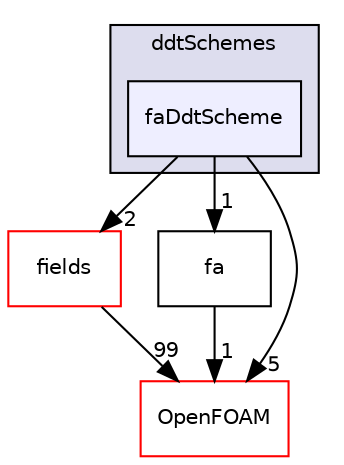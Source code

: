 digraph "src/finiteArea/finiteArea/ddtSchemes/faDdtScheme" {
  bgcolor=transparent;
  compound=true
  node [ fontsize="10", fontname="Helvetica"];
  edge [ labelfontsize="10", labelfontname="Helvetica"];
  subgraph clusterdir_02627098f459dfbfeff8bc2fa413196a {
    graph [ bgcolor="#ddddee", pencolor="black", label="ddtSchemes" fontname="Helvetica", fontsize="10", URL="dir_02627098f459dfbfeff8bc2fa413196a.html"]
  dir_125b19edec5ca754b284e015d043cbf2 [shape=box, label="faDdtScheme", style="filled", fillcolor="#eeeeff", pencolor="black", URL="dir_125b19edec5ca754b284e015d043cbf2.html"];
  }
  dir_82c77a639fb8894523e0866635d617d1 [shape=box label="fields" color="red" URL="dir_82c77a639fb8894523e0866635d617d1.html"];
  dir_e5a517ccc941541272063f044b95a606 [shape=box label="fa" URL="dir_e5a517ccc941541272063f044b95a606.html"];
  dir_c5473ff19b20e6ec4dfe5c310b3778a8 [shape=box label="OpenFOAM" color="red" URL="dir_c5473ff19b20e6ec4dfe5c310b3778a8.html"];
  dir_82c77a639fb8894523e0866635d617d1->dir_c5473ff19b20e6ec4dfe5c310b3778a8 [headlabel="99", labeldistance=1.5 headhref="dir_000734_002151.html"];
  dir_e5a517ccc941541272063f044b95a606->dir_c5473ff19b20e6ec4dfe5c310b3778a8 [headlabel="1", labeldistance=1.5 headhref="dir_000788_002151.html"];
  dir_125b19edec5ca754b284e015d043cbf2->dir_82c77a639fb8894523e0866635d617d1 [headlabel="2", labeldistance=1.5 headhref="dir_000783_000734.html"];
  dir_125b19edec5ca754b284e015d043cbf2->dir_e5a517ccc941541272063f044b95a606 [headlabel="1", labeldistance=1.5 headhref="dir_000783_000788.html"];
  dir_125b19edec5ca754b284e015d043cbf2->dir_c5473ff19b20e6ec4dfe5c310b3778a8 [headlabel="5", labeldistance=1.5 headhref="dir_000783_002151.html"];
}
